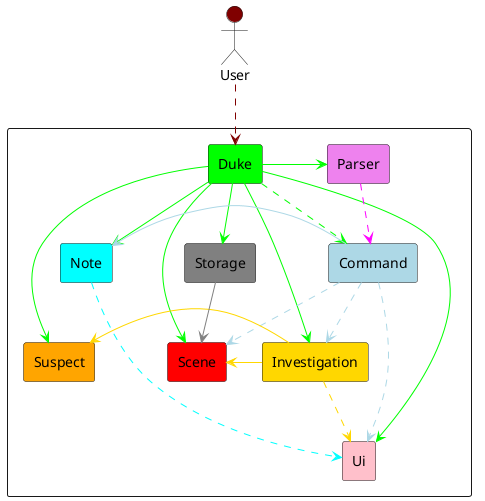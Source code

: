 @startuml
'https://plantuml.com/object-diagram

actor User#maroon
skinparam componentStyle rectangle
component {
    component Duke#lime
    component Ui#pink
    component Command#lightblue
    component Scene#red
    component Storage#grey
    component Note#cyan
    component Suspect#orange
    component Investigation#gold
    component Parser#violet
}
User ..> Duke#maroon
Duke -> Ui#lime
Duke -> Investigation#lime
Duke -> Storage#lime
Duke -> Parser#lime
Duke -> Scene#lime
Duke -> Suspect#lime
Duke -> Note#lime
Duke ..> Command#lime
Parser ..> Command#magenta
Command ..> Investigation#lightblue
Command ..> Ui#lightblue
Command ..> Scene#lightblue
Note ..> Ui#cyan
Command -> Note#lightblue
Investigation -> Scene#gold
Investigation -> Suspect#gold
Storage -> Scene#grey
Investigation ..> Ui#gold

hide methods
@enduml

